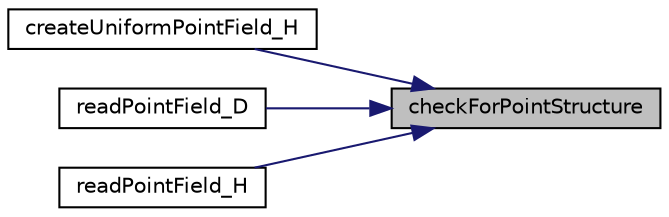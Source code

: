 digraph "checkForPointStructure"
{
 // LATEX_PDF_SIZE
  edge [fontname="Helvetica",fontsize="10",labelfontname="Helvetica",labelfontsize="10"];
  node [fontname="Helvetica",fontsize="10",shape=record];
  rankdir="RL";
  Node1 [label="checkForPointStructure",height=0.2,width=0.4,color="black", fillcolor="grey75", style="filled", fontcolor="black",tooltip=" "];
  Node1 -> Node2 [dir="back",color="midnightblue",fontsize="10",style="solid",fontname="Helvetica"];
  Node2 [label="createUniformPointField_H",height=0.2,width=0.4,color="black", fillcolor="white", style="filled",URL="$classpFlow_1_1readFromTimeFolder.html#a307263ace4a525462b95e84e1da32ad9",tooltip=" "];
  Node1 -> Node3 [dir="back",color="midnightblue",fontsize="10",style="solid",fontname="Helvetica"];
  Node3 [label="readPointField_D",height=0.2,width=0.4,color="black", fillcolor="white", style="filled",URL="$classpFlow_1_1readFromTimeFolder.html#a2a316c0826df91a66011cd5257e36fc6",tooltip=" "];
  Node1 -> Node4 [dir="back",color="midnightblue",fontsize="10",style="solid",fontname="Helvetica"];
  Node4 [label="readPointField_H",height=0.2,width=0.4,color="black", fillcolor="white", style="filled",URL="$classpFlow_1_1readFromTimeFolder.html#a729d812543505df138f002963942414f",tooltip=" "];
}
